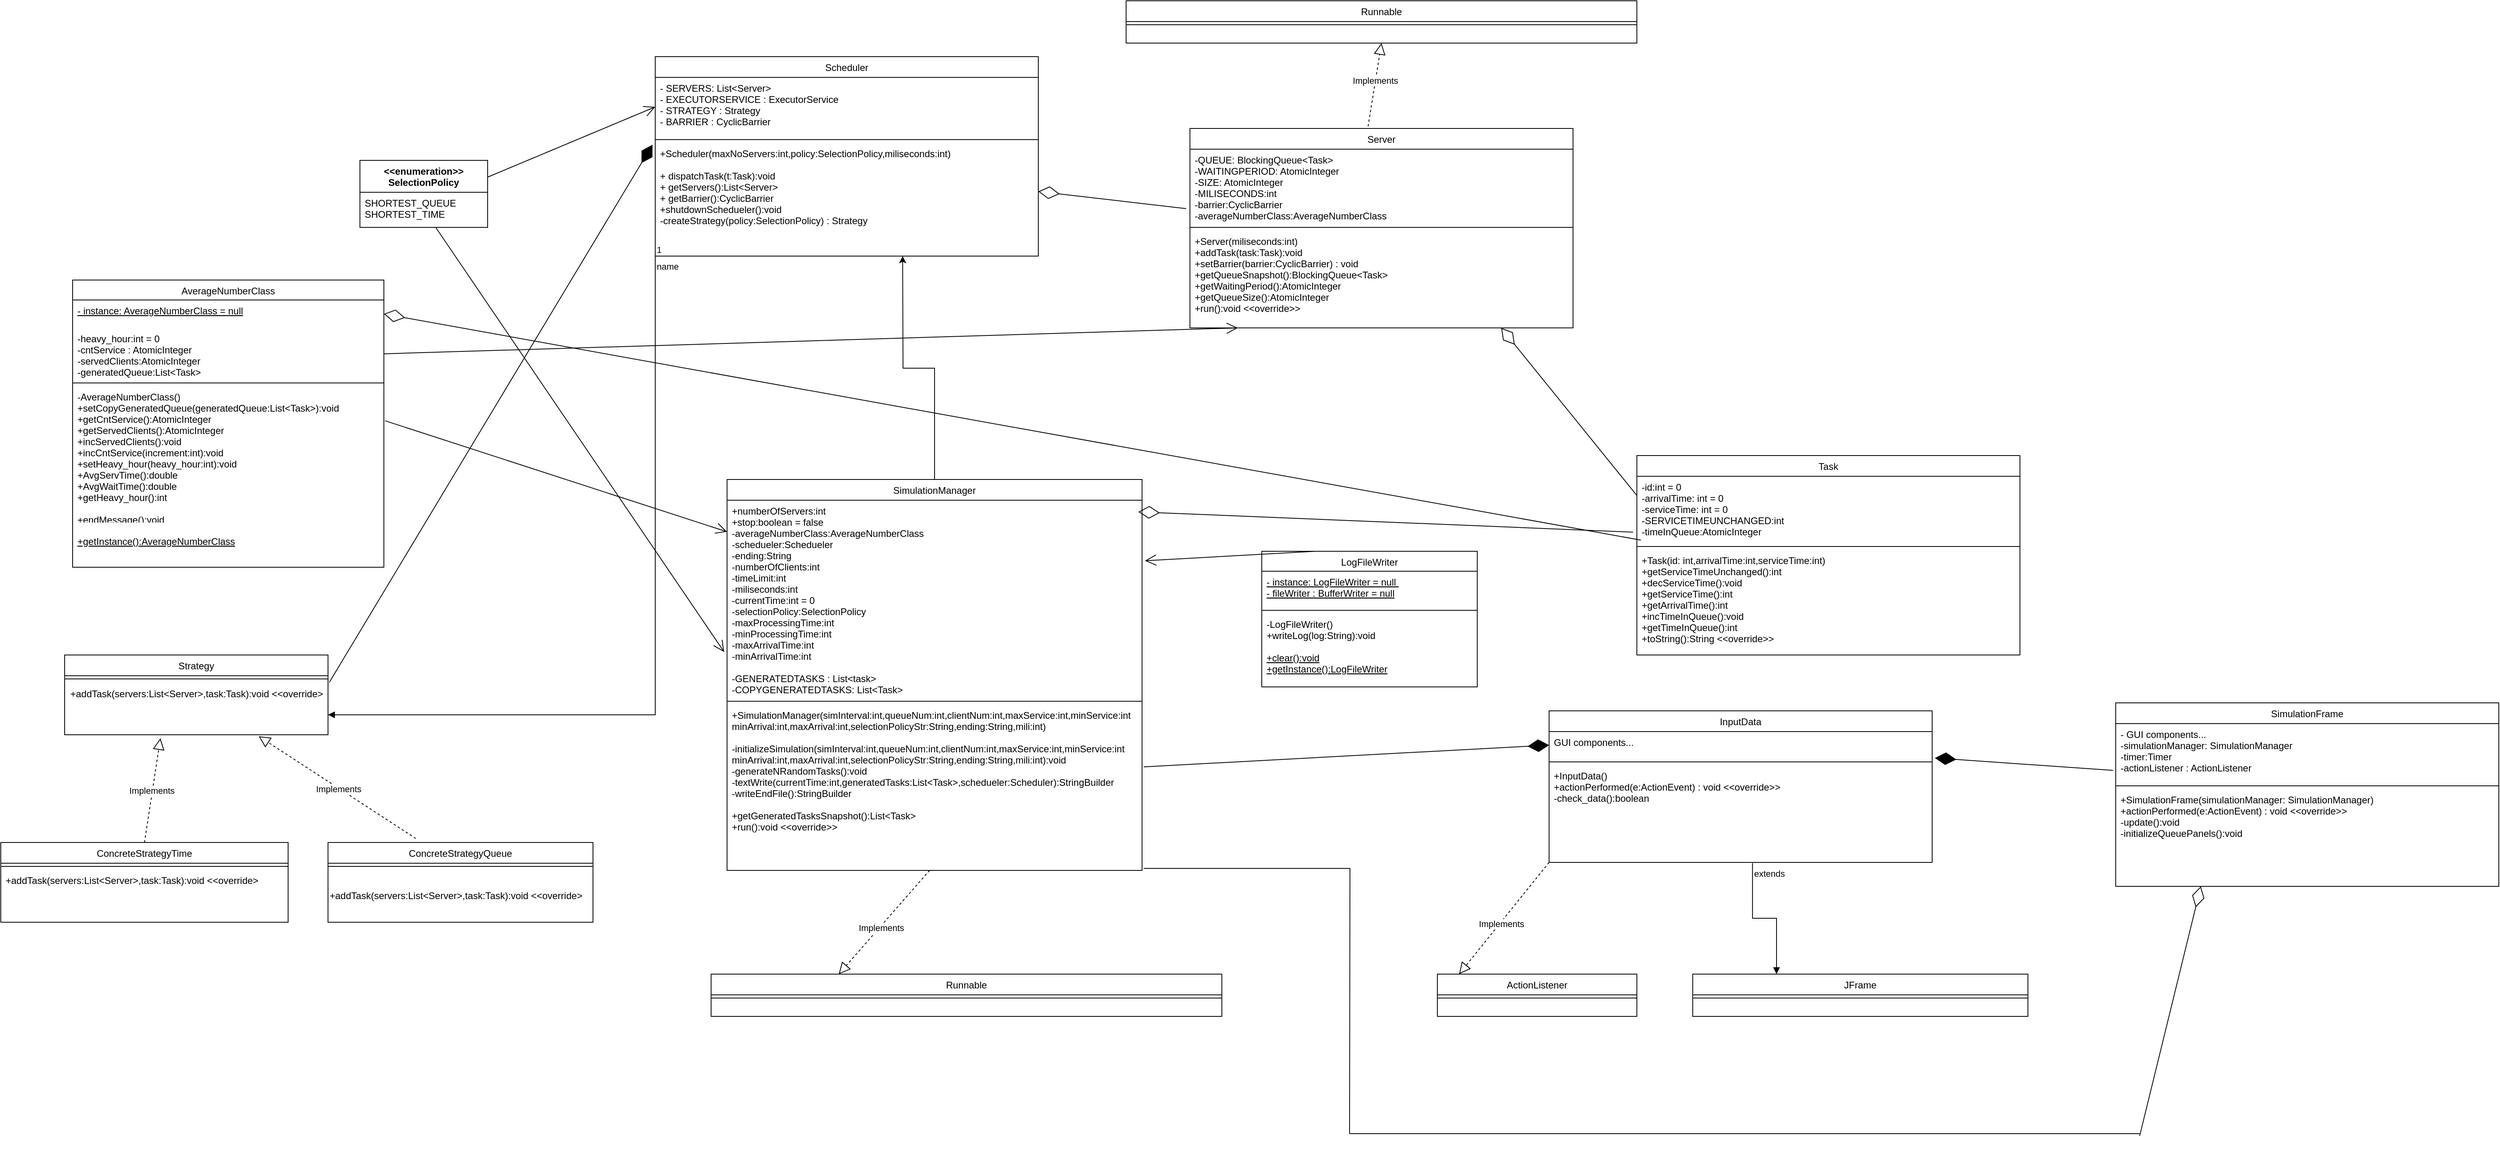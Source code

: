 <mxfile version="26.2.13">
  <diagram name="Page-1" id="sTAhs80qDEOjedhil-4w">
    <mxGraphModel dx="2378" dy="2420" grid="1" gridSize="10" guides="1" tooltips="1" connect="1" arrows="1" fold="1" page="1" pageScale="1" pageWidth="850" pageHeight="1100" math="0" shadow="0">
      <root>
        <mxCell id="0" />
        <mxCell id="1" parent="0" />
        <mxCell id="VUINq3KIlWZT9PMivlQK-1" value="Strategy" style="swimlane;fontStyle=0;align=center;verticalAlign=top;childLayout=stackLayout;horizontal=1;startSize=26;horizontalStack=0;resizeParent=1;resizeLast=0;collapsible=1;marginBottom=0;rounded=0;shadow=0;strokeWidth=1;" vertex="1" parent="1">
          <mxGeometry x="110" y="290" width="330" height="100" as="geometry">
            <mxRectangle x="230" y="140" width="160" height="26" as="alternateBounds" />
          </mxGeometry>
        </mxCell>
        <mxCell id="VUINq3KIlWZT9PMivlQK-5" value="" style="line;html=1;strokeWidth=1;align=left;verticalAlign=middle;spacingTop=-1;spacingLeft=3;spacingRight=3;rotatable=0;labelPosition=right;points=[];portConstraint=eastwest;" vertex="1" parent="VUINq3KIlWZT9PMivlQK-1">
          <mxGeometry y="26" width="330" height="8" as="geometry" />
        </mxCell>
        <mxCell id="VUINq3KIlWZT9PMivlQK-81" value="&lt;span style=&quot;text-align: left;&quot;&gt;+addTask(servers:List&amp;lt;Server&amp;gt;,task:Task):void &amp;lt;&amp;lt;override&amp;gt;&lt;/span&gt;" style="text;html=1;align=center;verticalAlign=middle;resizable=0;points=[];autosize=1;strokeColor=none;fillColor=none;" vertex="1" parent="VUINq3KIlWZT9PMivlQK-1">
          <mxGeometry y="34" width="330" height="30" as="geometry" />
        </mxCell>
        <mxCell id="VUINq3KIlWZT9PMivlQK-7" value="ConcreteStrategyTime" style="swimlane;fontStyle=0;align=center;verticalAlign=top;childLayout=stackLayout;horizontal=1;startSize=26;horizontalStack=0;resizeParent=1;resizeLast=0;collapsible=1;marginBottom=0;rounded=0;shadow=0;strokeWidth=1;" vertex="1" parent="1">
          <mxGeometry x="30" y="525" width="360" height="100" as="geometry">
            <mxRectangle x="130" y="380" width="160" height="26" as="alternateBounds" />
          </mxGeometry>
        </mxCell>
        <mxCell id="VUINq3KIlWZT9PMivlQK-9" value="" style="line;html=1;strokeWidth=1;align=left;verticalAlign=middle;spacingTop=-1;spacingLeft=3;spacingRight=3;rotatable=0;labelPosition=right;points=[];portConstraint=eastwest;" vertex="1" parent="VUINq3KIlWZT9PMivlQK-7">
          <mxGeometry y="26" width="360" height="8" as="geometry" />
        </mxCell>
        <mxCell id="VUINq3KIlWZT9PMivlQK-10" value="+addTask(servers:List&lt;Server&gt;,task:Task):void &lt;&lt;override&gt;" style="text;align=left;verticalAlign=top;spacingLeft=4;spacingRight=4;overflow=hidden;rotatable=0;points=[[0,0.5],[1,0.5]];portConstraint=eastwest;fontStyle=0" vertex="1" parent="VUINq3KIlWZT9PMivlQK-7">
          <mxGeometry y="34" width="360" height="62" as="geometry" />
        </mxCell>
        <mxCell id="VUINq3KIlWZT9PMivlQK-11" value="ConcreteStrategyQueue" style="swimlane;fontStyle=0;align=center;verticalAlign=top;childLayout=stackLayout;horizontal=1;startSize=26;horizontalStack=0;resizeParent=1;resizeLast=0;collapsible=1;marginBottom=0;rounded=0;shadow=0;strokeWidth=1;" vertex="1" parent="1">
          <mxGeometry x="440" y="525" width="332" height="100" as="geometry">
            <mxRectangle x="340" y="380" width="170" height="26" as="alternateBounds" />
          </mxGeometry>
        </mxCell>
        <mxCell id="VUINq3KIlWZT9PMivlQK-13" value="" style="line;html=1;strokeWidth=1;align=left;verticalAlign=middle;spacingTop=-1;spacingLeft=3;spacingRight=3;rotatable=0;labelPosition=right;points=[];portConstraint=eastwest;" vertex="1" parent="VUINq3KIlWZT9PMivlQK-11">
          <mxGeometry y="26" width="332" height="8" as="geometry" />
        </mxCell>
        <mxCell id="VUINq3KIlWZT9PMivlQK-14" value="&lt;span style=&quot;text-wrap-mode: nowrap;&quot;&gt;+addTask(servers:List&amp;lt;Server&amp;gt;,task:Task):void &amp;lt;&amp;lt;override&amp;gt;&lt;/span&gt;" style="text;html=1;align=left;verticalAlign=middle;whiteSpace=wrap;rounded=0;" vertex="1" parent="VUINq3KIlWZT9PMivlQK-11">
          <mxGeometry y="34" width="332" height="66" as="geometry" />
        </mxCell>
        <mxCell id="VUINq3KIlWZT9PMivlQK-95" style="edgeStyle=orthogonalEdgeStyle;rounded=0;orthogonalLoop=1;jettySize=auto;html=1;" edge="1" parent="1" source="VUINq3KIlWZT9PMivlQK-16">
          <mxGeometry relative="1" as="geometry">
            <mxPoint x="1160" y="-210" as="targetPoint" />
          </mxGeometry>
        </mxCell>
        <mxCell id="VUINq3KIlWZT9PMivlQK-16" value="SimulationManager" style="swimlane;fontStyle=0;align=center;verticalAlign=top;childLayout=stackLayout;horizontal=1;startSize=26;horizontalStack=0;resizeParent=1;resizeLast=0;collapsible=1;marginBottom=0;rounded=0;shadow=0;strokeWidth=1;" vertex="1" parent="1">
          <mxGeometry x="940" y="70" width="520" height="490" as="geometry">
            <mxRectangle x="550" y="140" width="160" height="26" as="alternateBounds" />
          </mxGeometry>
        </mxCell>
        <mxCell id="VUINq3KIlWZT9PMivlQK-18" value="+numberOfServers:int&#xa;+stop:boolean = false&#xa;-averageNumberClass:AverageNumberClass&#xa;-schedueler:Schedueler&#xa;-ending:String&#xa;-numberOfClients:int&#xa;-timeLimit:int&#xa;-miliseconds:int&#xa;-currentTime:int = 0 &#xa;-selectionPolicy:SelectionPolicy&#xa;-maxProcessingTime:int&#xa;-minProcessingTime:int&#xa;-maxArrivalTime:int&#xa;-minArrivalTime:int&#xa;&#xa;-GENERATEDTASKS : List&lt;task&gt;&#xa;-COPYGENERATEDTASKS: List&lt;Task&gt;" style="text;align=left;verticalAlign=top;spacingLeft=4;spacingRight=4;overflow=hidden;rotatable=0;points=[[0,0.5],[1,0.5]];portConstraint=eastwest;rounded=0;shadow=0;html=0;" vertex="1" parent="VUINq3KIlWZT9PMivlQK-16">
          <mxGeometry y="26" width="520" height="248" as="geometry" />
        </mxCell>
        <mxCell id="VUINq3KIlWZT9PMivlQK-19" value="" style="line;html=1;strokeWidth=1;align=left;verticalAlign=middle;spacingTop=-1;spacingLeft=3;spacingRight=3;rotatable=0;labelPosition=right;points=[];portConstraint=eastwest;" vertex="1" parent="VUINq3KIlWZT9PMivlQK-16">
          <mxGeometry y="274" width="520" height="8" as="geometry" />
        </mxCell>
        <mxCell id="VUINq3KIlWZT9PMivlQK-20" value="+SimulationManager(simInterval:int,queueNum:int,clientNum:int,maxService:int,minService:int&#xa;minArrival:int,maxArrival:int,selectionPolicyStr:String,ending:String,mili:int)&#xa;&#xa;-initializeSimulation(simInterval:int,queueNum:int,clientNum:int,maxService:int,minService:int&#xa;minArrival:int,maxArrival:int,selectionPolicyStr:String,ending:String,mili:int):void&#xa;-generateNRandomTasks():void&#xa;-textWrite(currentTime:int,generatedTasks:List&lt;Task&gt;,schedueler:Scheduler):StringBuilder&#xa;-writeEndFile():StringBuilder&#xa;&#xa;+getGeneratedTasksSnapshot():List&lt;Task&gt;&#xa;+run():void &lt;&lt;override&gt;&gt;&#xa;&#xa;" style="text;align=left;verticalAlign=top;spacingLeft=4;spacingRight=4;overflow=hidden;rotatable=0;points=[[0,0.5],[1,0.5]];portConstraint=eastwest;" vertex="1" parent="VUINq3KIlWZT9PMivlQK-16">
          <mxGeometry y="282" width="520" height="208" as="geometry" />
        </mxCell>
        <mxCell id="VUINq3KIlWZT9PMivlQK-32" value="Scheduler" style="swimlane;fontStyle=0;align=center;verticalAlign=top;childLayout=stackLayout;horizontal=1;startSize=26;horizontalStack=0;resizeParent=1;resizeLast=0;collapsible=1;marginBottom=0;rounded=0;shadow=0;strokeWidth=1;" vertex="1" parent="1">
          <mxGeometry x="850" y="-460" width="480" height="250" as="geometry">
            <mxRectangle x="550" y="140" width="160" height="26" as="alternateBounds" />
          </mxGeometry>
        </mxCell>
        <mxCell id="VUINq3KIlWZT9PMivlQK-33" value="- SERVERS: List&lt;Server&gt;&#xa;- EXECUTORSERVICE : ExecutorService&#xa;- STRATEGY : Strategy&#xa;- BARRIER : CyclicBarrier" style="text;align=left;verticalAlign=top;spacingLeft=4;spacingRight=4;overflow=hidden;rotatable=0;points=[[0,0.5],[1,0.5]];portConstraint=eastwest;rounded=0;shadow=0;html=0;" vertex="1" parent="VUINq3KIlWZT9PMivlQK-32">
          <mxGeometry y="26" width="480" height="74" as="geometry" />
        </mxCell>
        <mxCell id="VUINq3KIlWZT9PMivlQK-34" value="" style="line;html=1;strokeWidth=1;align=left;verticalAlign=middle;spacingTop=-1;spacingLeft=3;spacingRight=3;rotatable=0;labelPosition=right;points=[];portConstraint=eastwest;" vertex="1" parent="VUINq3KIlWZT9PMivlQK-32">
          <mxGeometry y="100" width="480" height="8" as="geometry" />
        </mxCell>
        <mxCell id="VUINq3KIlWZT9PMivlQK-35" value="+Scheduler(maxNoServers:int,policy:SelectionPolicy,miliseconds:int)&#xa;&#xa;+ dispatchTask(t:Task):void&#xa;+ getServers():List&lt;Server&gt;&#xa;+ getBarrier():CyclicBarrier&#xa;+shutdownSchedueler():void&#xa;-createStrategy(policy:SelectionPolicy) : Strategy  &#xa;&#xa;" style="text;align=left;verticalAlign=top;spacingLeft=4;spacingRight=4;overflow=hidden;rotatable=0;points=[[0,0.5],[1,0.5]];portConstraint=eastwest;" vertex="1" parent="VUINq3KIlWZT9PMivlQK-32">
          <mxGeometry y="108" width="480" height="122" as="geometry" />
        </mxCell>
        <mxCell id="VUINq3KIlWZT9PMivlQK-37" value="LogFileWriter" style="swimlane;fontStyle=0;align=center;verticalAlign=top;childLayout=stackLayout;horizontal=1;startSize=25;horizontalStack=0;resizeParent=1;resizeLast=0;collapsible=1;marginBottom=0;rounded=0;shadow=0;strokeWidth=1;" vertex="1" parent="1">
          <mxGeometry x="1610" y="160" width="270" height="170" as="geometry">
            <mxRectangle x="550" y="140" width="160" height="26" as="alternateBounds" />
          </mxGeometry>
        </mxCell>
        <mxCell id="VUINq3KIlWZT9PMivlQK-38" value="- instance: LogFileWriter = null &#xa;- fileWriter : BufferWriter = null&#xa;" style="text;align=left;verticalAlign=top;spacingLeft=4;spacingRight=4;overflow=hidden;rotatable=0;points=[[0,0.5],[1,0.5]];portConstraint=eastwest;rounded=0;shadow=0;html=0;fontStyle=4" vertex="1" parent="VUINq3KIlWZT9PMivlQK-37">
          <mxGeometry y="25" width="270" height="45" as="geometry" />
        </mxCell>
        <mxCell id="VUINq3KIlWZT9PMivlQK-39" value="" style="line;html=1;strokeWidth=1;align=left;verticalAlign=middle;spacingTop=-1;spacingLeft=3;spacingRight=3;rotatable=0;labelPosition=right;points=[];portConstraint=eastwest;" vertex="1" parent="VUINq3KIlWZT9PMivlQK-37">
          <mxGeometry y="70" width="270" height="8" as="geometry" />
        </mxCell>
        <mxCell id="VUINq3KIlWZT9PMivlQK-40" value="-LogFileWriter()&#xa;+writeLog(log:String):void&#xa;&#xa;" style="text;align=left;verticalAlign=top;spacingLeft=4;spacingRight=4;overflow=hidden;rotatable=0;points=[[0,0.5],[1,0.5]];portConstraint=eastwest;fontStyle=0" vertex="1" parent="VUINq3KIlWZT9PMivlQK-37">
          <mxGeometry y="78" width="270" height="42" as="geometry" />
        </mxCell>
        <mxCell id="VUINq3KIlWZT9PMivlQK-72" value="+clear():void&#xa;+getInstance():LogFileWriter" style="text;align=left;verticalAlign=top;spacingLeft=4;spacingRight=4;overflow=hidden;rotatable=0;points=[[0,0.5],[1,0.5]];portConstraint=eastwest;fontStyle=4" vertex="1" parent="VUINq3KIlWZT9PMivlQK-37">
          <mxGeometry y="120" width="270" height="50" as="geometry" />
        </mxCell>
        <mxCell id="VUINq3KIlWZT9PMivlQK-46" value="Server" style="swimlane;fontStyle=0;align=center;verticalAlign=top;childLayout=stackLayout;horizontal=1;startSize=26;horizontalStack=0;resizeParent=1;resizeLast=0;collapsible=1;marginBottom=0;rounded=0;shadow=0;strokeWidth=1;" vertex="1" parent="1">
          <mxGeometry x="1520" y="-370" width="480" height="250" as="geometry">
            <mxRectangle x="550" y="140" width="160" height="26" as="alternateBounds" />
          </mxGeometry>
        </mxCell>
        <mxCell id="VUINq3KIlWZT9PMivlQK-47" value="-QUEUE: BlockingQueue&lt;Task&gt;&#xa;-WAITINGPERIOD: AtomicInteger&#xa;-SIZE: AtomicInteger&#xa;-MILISECONDS:int&#xa;-barrier:CyclicBarrier&#xa;-averageNumberClass:AverageNumberClass" style="text;align=left;verticalAlign=top;spacingLeft=4;spacingRight=4;overflow=hidden;rotatable=0;points=[[0,0.5],[1,0.5]];portConstraint=eastwest;rounded=0;shadow=0;html=0;" vertex="1" parent="VUINq3KIlWZT9PMivlQK-46">
          <mxGeometry y="26" width="480" height="94" as="geometry" />
        </mxCell>
        <mxCell id="VUINq3KIlWZT9PMivlQK-48" value="" style="line;html=1;strokeWidth=1;align=left;verticalAlign=middle;spacingTop=-1;spacingLeft=3;spacingRight=3;rotatable=0;labelPosition=right;points=[];portConstraint=eastwest;" vertex="1" parent="VUINq3KIlWZT9PMivlQK-46">
          <mxGeometry y="120" width="480" height="8" as="geometry" />
        </mxCell>
        <mxCell id="VUINq3KIlWZT9PMivlQK-49" value="+Server(miliseconds:int)&#xa;+addTask(task:Task):void&#xa;+setBarrier(barrier:CyclicBarrier) : void&#xa;+getQueueSnapshot():BlockingQueue&lt;Task&gt;&#xa;+getWaitingPeriod():AtomicInteger&#xa;+getQueueSize():AtomicInteger&#xa;+run():void &lt;&lt;override&gt;&gt;&#xa;&#xa;&#xa;&#xa;&#xa;" style="text;align=left;verticalAlign=top;spacingLeft=4;spacingRight=4;overflow=hidden;rotatable=0;points=[[0,0.5],[1,0.5]];portConstraint=eastwest;" vertex="1" parent="VUINq3KIlWZT9PMivlQK-46">
          <mxGeometry y="128" width="480" height="102" as="geometry" />
        </mxCell>
        <mxCell id="VUINq3KIlWZT9PMivlQK-52" value="Task&#xa;" style="swimlane;fontStyle=0;align=center;verticalAlign=top;childLayout=stackLayout;horizontal=1;startSize=26;horizontalStack=0;resizeParent=1;resizeLast=0;collapsible=1;marginBottom=0;rounded=0;shadow=0;strokeWidth=1;" vertex="1" parent="1">
          <mxGeometry x="2080" y="40" width="480" height="250" as="geometry">
            <mxRectangle x="550" y="140" width="160" height="26" as="alternateBounds" />
          </mxGeometry>
        </mxCell>
        <mxCell id="VUINq3KIlWZT9PMivlQK-53" value="-id:int = 0 &#xa;-arrivalTime: int = 0&#xa;-serviceTime: int = 0&#xa;-SERVICETIMEUNCHANGED:int&#xa;-timeInQueue:AtomicInteger&#xa;" style="text;align=left;verticalAlign=top;spacingLeft=4;spacingRight=4;overflow=hidden;rotatable=0;points=[[0,0.5],[1,0.5]];portConstraint=eastwest;rounded=0;shadow=0;html=0;" vertex="1" parent="VUINq3KIlWZT9PMivlQK-52">
          <mxGeometry y="26" width="480" height="84" as="geometry" />
        </mxCell>
        <mxCell id="VUINq3KIlWZT9PMivlQK-54" value="" style="line;html=1;strokeWidth=1;align=left;verticalAlign=middle;spacingTop=-1;spacingLeft=3;spacingRight=3;rotatable=0;labelPosition=right;points=[];portConstraint=eastwest;" vertex="1" parent="VUINq3KIlWZT9PMivlQK-52">
          <mxGeometry y="110" width="480" height="8" as="geometry" />
        </mxCell>
        <mxCell id="VUINq3KIlWZT9PMivlQK-55" value="+Task(id: int,arrivalTime:int,serviceTime:int)&#xa;+getServiceTimeUnchanged():int&#xa;+decServiceTime():void&#xa;+getServiceTime():int&#xa;+getArrivalTime():int&#xa;+incTimeInQueue():void&#xa;+getTimeInQueue():int&#xa;+toString():String &lt;&lt;override&gt;&gt;&#xa;&#xa;" style="text;align=left;verticalAlign=top;spacingLeft=4;spacingRight=4;overflow=hidden;rotatable=0;points=[[0,0.5],[1,0.5]];portConstraint=eastwest;" vertex="1" parent="VUINq3KIlWZT9PMivlQK-52">
          <mxGeometry y="118" width="480" height="132" as="geometry" />
        </mxCell>
        <mxCell id="VUINq3KIlWZT9PMivlQK-62" value="" style="endArrow=diamondThin;endFill=0;endSize=24;html=1;rounded=0;exitX=0;exitY=0.286;exitDx=0;exitDy=0;exitPerimeter=0;" edge="1" parent="1" source="VUINq3KIlWZT9PMivlQK-53">
          <mxGeometry width="160" relative="1" as="geometry">
            <mxPoint x="2070" y="140" as="sourcePoint" />
            <mxPoint x="1910" y="-120" as="targetPoint" />
          </mxGeometry>
        </mxCell>
        <mxCell id="VUINq3KIlWZT9PMivlQK-65" value="Runnable" style="swimlane;fontStyle=0;align=center;verticalAlign=top;childLayout=stackLayout;horizontal=1;startSize=26;horizontalStack=0;resizeParent=1;resizeLast=0;collapsible=1;marginBottom=0;rounded=0;shadow=0;strokeWidth=1;" vertex="1" parent="1">
          <mxGeometry x="1440" y="-530" width="640" height="53" as="geometry">
            <mxRectangle x="550" y="140" width="160" height="26" as="alternateBounds" />
          </mxGeometry>
        </mxCell>
        <mxCell id="VUINq3KIlWZT9PMivlQK-67" value="" style="line;html=1;strokeWidth=1;align=left;verticalAlign=middle;spacingTop=-1;spacingLeft=3;spacingRight=3;rotatable=0;labelPosition=right;points=[];portConstraint=eastwest;" vertex="1" parent="VUINq3KIlWZT9PMivlQK-65">
          <mxGeometry y="26" width="640" height="8" as="geometry" />
        </mxCell>
        <mxCell id="VUINq3KIlWZT9PMivlQK-69" value="" style="endArrow=block;dashed=1;endFill=0;endSize=12;html=1;rounded=0;exitX=0.465;exitY=-0.01;exitDx=0;exitDy=0;exitPerimeter=0;entryX=0.5;entryY=1;entryDx=0;entryDy=0;" edge="1" parent="1" source="VUINq3KIlWZT9PMivlQK-46" target="VUINq3KIlWZT9PMivlQK-65">
          <mxGeometry width="160" relative="1" as="geometry">
            <mxPoint x="1790" y="-520" as="sourcePoint" />
            <mxPoint x="1950" y="-520" as="targetPoint" />
          </mxGeometry>
        </mxCell>
        <mxCell id="VUINq3KIlWZT9PMivlQK-71" value="Implements" style="edgeLabel;html=1;align=center;verticalAlign=middle;resizable=0;points=[];" vertex="1" connectable="0" parent="VUINq3KIlWZT9PMivlQK-69">
          <mxGeometry x="0.092" y="1" relative="1" as="geometry">
            <mxPoint as="offset" />
          </mxGeometry>
        </mxCell>
        <mxCell id="VUINq3KIlWZT9PMivlQK-76" value="" style="endArrow=block;dashed=1;endFill=0;endSize=12;html=1;rounded=0;exitX=0.5;exitY=0;exitDx=0;exitDy=0;entryX=0.25;entryY=1.066;entryDx=0;entryDy=0;entryPerimeter=0;" edge="1" parent="1" source="VUINq3KIlWZT9PMivlQK-7">
          <mxGeometry width="160" relative="1" as="geometry">
            <mxPoint x="140" y="540" as="sourcePoint" />
            <mxPoint x="230.0" y="394.356" as="targetPoint" />
          </mxGeometry>
        </mxCell>
        <mxCell id="VUINq3KIlWZT9PMivlQK-78" value="Implements" style="edgeLabel;html=1;align=center;verticalAlign=middle;resizable=0;points=[];" vertex="1" connectable="0" parent="VUINq3KIlWZT9PMivlQK-76">
          <mxGeometry x="-0.011" y="1" relative="1" as="geometry">
            <mxPoint as="offset" />
          </mxGeometry>
        </mxCell>
        <mxCell id="VUINq3KIlWZT9PMivlQK-77" value="" style="endArrow=block;dashed=1;endFill=0;endSize=12;html=1;rounded=0;entryX=0.69;entryY=1.028;entryDx=0;entryDy=0;entryPerimeter=0;" edge="1" parent="1">
          <mxGeometry width="160" relative="1" as="geometry">
            <mxPoint x="550" y="520" as="sourcePoint" />
            <mxPoint x="353.2" y="391.848" as="targetPoint" />
          </mxGeometry>
        </mxCell>
        <mxCell id="VUINq3KIlWZT9PMivlQK-79" value="Implements" style="edgeLabel;html=1;align=center;verticalAlign=middle;resizable=0;points=[];" vertex="1" connectable="0" parent="VUINq3KIlWZT9PMivlQK-77">
          <mxGeometry x="-0.017" y="1" relative="1" as="geometry">
            <mxPoint as="offset" />
          </mxGeometry>
        </mxCell>
        <mxCell id="VUINq3KIlWZT9PMivlQK-82" value="AverageNumberClass" style="swimlane;fontStyle=0;align=center;verticalAlign=top;childLayout=stackLayout;horizontal=1;startSize=25;horizontalStack=0;resizeParent=1;resizeLast=0;collapsible=1;marginBottom=0;rounded=0;shadow=0;strokeWidth=1;" vertex="1" parent="1">
          <mxGeometry x="120" y="-180" width="390" height="360" as="geometry">
            <mxRectangle x="550" y="140" width="160" height="26" as="alternateBounds" />
          </mxGeometry>
        </mxCell>
        <mxCell id="VUINq3KIlWZT9PMivlQK-83" value="- instance: AverageNumberClass = null&#xa; &#xa;&#xa;" style="text;align=left;verticalAlign=top;spacingLeft=4;spacingRight=4;overflow=hidden;rotatable=0;points=[[0,0.5],[1,0.5]];portConstraint=eastwest;rounded=0;shadow=0;html=0;fontStyle=4" vertex="1" parent="VUINq3KIlWZT9PMivlQK-82">
          <mxGeometry y="25" width="390" height="35" as="geometry" />
        </mxCell>
        <mxCell id="VUINq3KIlWZT9PMivlQK-87" value="-heavy_hour:int = 0 &#xa;-cntService : AtomicInteger&#xa;-servedClients:AtomicInteger&#xa;-generatedQueue:List&lt;Task&gt;" style="text;align=left;verticalAlign=top;spacingLeft=4;spacingRight=4;overflow=hidden;rotatable=0;points=[[0,0.5],[1,0.5]];portConstraint=eastwest;rounded=0;shadow=0;html=0;fontStyle=0" vertex="1" parent="VUINq3KIlWZT9PMivlQK-82">
          <mxGeometry y="60" width="390" height="65" as="geometry" />
        </mxCell>
        <mxCell id="VUINq3KIlWZT9PMivlQK-84" value="" style="line;html=1;strokeWidth=1;align=left;verticalAlign=middle;spacingTop=-1;spacingLeft=3;spacingRight=3;rotatable=0;labelPosition=right;points=[];portConstraint=eastwest;" vertex="1" parent="VUINq3KIlWZT9PMivlQK-82">
          <mxGeometry y="125" width="390" height="8" as="geometry" />
        </mxCell>
        <mxCell id="VUINq3KIlWZT9PMivlQK-85" value="-AverageNumberClass()&#xa;+setCopyGeneratedQueue(generatedQueue:List&lt;Task&gt;):void&#xa;+getCntService():AtomicInteger&#xa;+getServedClients():AtomicInteger&#xa;+incServedClients():void&#xa;+incCntService(increment:int):void&#xa;+setHeavy_hour(heavy_hour:int):void&#xa;+AvgServTime():double&#xa;+AvgWaitTime():double&#xa;+getHeavy_hour():int&#xa;&#xa;+endMessage():void" style="text;align=left;verticalAlign=top;spacingLeft=4;spacingRight=4;overflow=hidden;rotatable=0;points=[[0,0.5],[1,0.5]];portConstraint=eastwest;fontStyle=0" vertex="1" parent="VUINq3KIlWZT9PMivlQK-82">
          <mxGeometry y="133" width="390" height="167" as="geometry" />
        </mxCell>
        <mxCell id="VUINq3KIlWZT9PMivlQK-86" value="&#xa;+getInstance():AverageNumberClass" style="text;align=left;verticalAlign=top;spacingLeft=4;spacingRight=4;overflow=hidden;rotatable=0;points=[[0,0.5],[1,0.5]];portConstraint=eastwest;fontStyle=4" vertex="1" parent="VUINq3KIlWZT9PMivlQK-82">
          <mxGeometry y="300" width="390" height="60" as="geometry" />
        </mxCell>
        <mxCell id="VUINq3KIlWZT9PMivlQK-89" value="&amp;lt;&amp;lt;enumeration&amp;gt;&amp;gt;&lt;div&gt;SelectionPolicy&lt;br&gt;&lt;div&gt;&lt;br&gt;&lt;/div&gt;&lt;/div&gt;" style="swimlane;fontStyle=1;align=center;verticalAlign=top;childLayout=stackLayout;horizontal=1;startSize=40;horizontalStack=0;resizeParent=1;resizeParentMax=0;resizeLast=0;collapsible=1;marginBottom=0;whiteSpace=wrap;html=1;" vertex="1" parent="1">
          <mxGeometry x="480" y="-330" width="160" height="84" as="geometry" />
        </mxCell>
        <mxCell id="VUINq3KIlWZT9PMivlQK-90" value="SHORTEST_QUEUE&lt;div&gt;SHORTEST_TIME&lt;/div&gt;" style="text;strokeColor=none;fillColor=none;align=left;verticalAlign=top;spacingLeft=4;spacingRight=4;overflow=hidden;rotatable=0;points=[[0,0.5],[1,0.5]];portConstraint=eastwest;whiteSpace=wrap;html=1;" vertex="1" parent="VUINq3KIlWZT9PMivlQK-89">
          <mxGeometry y="40" width="160" height="44" as="geometry" />
        </mxCell>
        <mxCell id="VUINq3KIlWZT9PMivlQK-93" value="name" style="endArrow=block;endFill=1;html=1;edgeStyle=orthogonalEdgeStyle;align=left;verticalAlign=top;rounded=0;exitX=0;exitY=1;exitDx=0;exitDy=0;entryX=1;entryY=0.75;entryDx=0;entryDy=0;" edge="1" parent="1" source="VUINq3KIlWZT9PMivlQK-32" target="VUINq3KIlWZT9PMivlQK-1">
          <mxGeometry x="-1" relative="1" as="geometry">
            <mxPoint x="750" y="20" as="sourcePoint" />
            <mxPoint x="910" y="20" as="targetPoint" />
          </mxGeometry>
        </mxCell>
        <mxCell id="VUINq3KIlWZT9PMivlQK-94" value="1" style="edgeLabel;resizable=0;html=1;align=left;verticalAlign=bottom;" connectable="0" vertex="1" parent="VUINq3KIlWZT9PMivlQK-93">
          <mxGeometry x="-1" relative="1" as="geometry" />
        </mxCell>
        <mxCell id="VUINq3KIlWZT9PMivlQK-96" value="Runnable" style="swimlane;fontStyle=0;align=center;verticalAlign=top;childLayout=stackLayout;horizontal=1;startSize=26;horizontalStack=0;resizeParent=1;resizeLast=0;collapsible=1;marginBottom=0;rounded=0;shadow=0;strokeWidth=1;" vertex="1" parent="1">
          <mxGeometry x="920" y="690" width="640" height="53" as="geometry">
            <mxRectangle x="550" y="140" width="160" height="26" as="alternateBounds" />
          </mxGeometry>
        </mxCell>
        <mxCell id="VUINq3KIlWZT9PMivlQK-97" value="" style="line;html=1;strokeWidth=1;align=left;verticalAlign=middle;spacingTop=-1;spacingLeft=3;spacingRight=3;rotatable=0;labelPosition=right;points=[];portConstraint=eastwest;" vertex="1" parent="VUINq3KIlWZT9PMivlQK-96">
          <mxGeometry y="26" width="640" height="8" as="geometry" />
        </mxCell>
        <mxCell id="VUINq3KIlWZT9PMivlQK-98" value="" style="endArrow=block;dashed=1;endFill=0;endSize=12;html=1;rounded=0;entryX=0.25;entryY=0;entryDx=0;entryDy=0;exitX=0.488;exitY=1;exitDx=0;exitDy=0;exitPerimeter=0;" edge="1" parent="1" source="VUINq3KIlWZT9PMivlQK-20" target="VUINq3KIlWZT9PMivlQK-96">
          <mxGeometry width="160" relative="1" as="geometry">
            <mxPoint x="1140" y="520" as="sourcePoint" />
            <mxPoint x="1275" y="530" as="targetPoint" />
          </mxGeometry>
        </mxCell>
        <mxCell id="VUINq3KIlWZT9PMivlQK-99" value="Implements" style="edgeLabel;html=1;align=center;verticalAlign=middle;resizable=0;points=[];" vertex="1" connectable="0" parent="VUINq3KIlWZT9PMivlQK-98">
          <mxGeometry x="0.092" y="1" relative="1" as="geometry">
            <mxPoint as="offset" />
          </mxGeometry>
        </mxCell>
        <mxCell id="VUINq3KIlWZT9PMivlQK-100" value="InputData" style="swimlane;fontStyle=0;align=center;verticalAlign=top;childLayout=stackLayout;horizontal=1;startSize=26;horizontalStack=0;resizeParent=1;resizeLast=0;collapsible=1;marginBottom=0;rounded=0;shadow=0;strokeWidth=1;" vertex="1" parent="1">
          <mxGeometry x="1970" y="360" width="480" height="190" as="geometry">
            <mxRectangle x="550" y="140" width="160" height="26" as="alternateBounds" />
          </mxGeometry>
        </mxCell>
        <mxCell id="VUINq3KIlWZT9PMivlQK-101" value="GUI components..." style="text;align=left;verticalAlign=top;spacingLeft=4;spacingRight=4;overflow=hidden;rotatable=0;points=[[0,0.5],[1,0.5]];portConstraint=eastwest;rounded=0;shadow=0;html=0;" vertex="1" parent="VUINq3KIlWZT9PMivlQK-100">
          <mxGeometry y="26" width="480" height="34" as="geometry" />
        </mxCell>
        <mxCell id="VUINq3KIlWZT9PMivlQK-102" value="" style="line;html=1;strokeWidth=1;align=left;verticalAlign=middle;spacingTop=-1;spacingLeft=3;spacingRight=3;rotatable=0;labelPosition=right;points=[];portConstraint=eastwest;" vertex="1" parent="VUINq3KIlWZT9PMivlQK-100">
          <mxGeometry y="60" width="480" height="8" as="geometry" />
        </mxCell>
        <mxCell id="VUINq3KIlWZT9PMivlQK-103" value="+InputData()&#xa;+actionPerformed(e:ActionEvent) : void &lt;&lt;override&gt;&gt;&#xa;-check_data():boolean  &#xa;&#xa;" style="text;align=left;verticalAlign=top;spacingLeft=4;spacingRight=4;overflow=hidden;rotatable=0;points=[[0,0.5],[1,0.5]];portConstraint=eastwest;" vertex="1" parent="VUINq3KIlWZT9PMivlQK-100">
          <mxGeometry y="68" width="480" height="122" as="geometry" />
        </mxCell>
        <mxCell id="VUINq3KIlWZT9PMivlQK-104" value="ActionListener" style="swimlane;fontStyle=0;align=center;verticalAlign=top;childLayout=stackLayout;horizontal=1;startSize=26;horizontalStack=0;resizeParent=1;resizeLast=0;collapsible=1;marginBottom=0;rounded=0;shadow=0;strokeWidth=1;" vertex="1" parent="1">
          <mxGeometry x="1830" y="690" width="250" height="53" as="geometry">
            <mxRectangle x="550" y="140" width="160" height="26" as="alternateBounds" />
          </mxGeometry>
        </mxCell>
        <mxCell id="VUINq3KIlWZT9PMivlQK-105" value="" style="line;html=1;strokeWidth=1;align=left;verticalAlign=middle;spacingTop=-1;spacingLeft=3;spacingRight=3;rotatable=0;labelPosition=right;points=[];portConstraint=eastwest;" vertex="1" parent="VUINq3KIlWZT9PMivlQK-104">
          <mxGeometry y="26" width="250" height="8" as="geometry" />
        </mxCell>
        <mxCell id="VUINq3KIlWZT9PMivlQK-106" value="" style="endArrow=block;dashed=1;endFill=0;endSize=12;html=1;rounded=0;entryX=0.109;entryY=0;entryDx=0;entryDy=0;exitX=0;exitY=1;exitDx=0;exitDy=0;entryPerimeter=0;" edge="1" parent="1" source="VUINq3KIlWZT9PMivlQK-100" target="VUINq3KIlWZT9PMivlQK-104">
          <mxGeometry width="160" relative="1" as="geometry">
            <mxPoint x="1864" y="470" as="sourcePoint" />
            <mxPoint x="1860" y="640" as="targetPoint" />
          </mxGeometry>
        </mxCell>
        <mxCell id="VUINq3KIlWZT9PMivlQK-107" value="Implements" style="edgeLabel;html=1;align=center;verticalAlign=middle;resizable=0;points=[];" vertex="1" connectable="0" parent="VUINq3KIlWZT9PMivlQK-106">
          <mxGeometry x="0.092" y="1" relative="1" as="geometry">
            <mxPoint as="offset" />
          </mxGeometry>
        </mxCell>
        <mxCell id="VUINq3KIlWZT9PMivlQK-108" value="JFrame" style="swimlane;fontStyle=0;align=center;verticalAlign=top;childLayout=stackLayout;horizontal=1;startSize=26;horizontalStack=0;resizeParent=1;resizeLast=0;collapsible=1;marginBottom=0;rounded=0;shadow=0;strokeWidth=1;" vertex="1" parent="1">
          <mxGeometry x="2150" y="690" width="420" height="53" as="geometry">
            <mxRectangle x="550" y="140" width="160" height="26" as="alternateBounds" />
          </mxGeometry>
        </mxCell>
        <mxCell id="VUINq3KIlWZT9PMivlQK-109" value="" style="line;html=1;strokeWidth=1;align=left;verticalAlign=middle;spacingTop=-1;spacingLeft=3;spacingRight=3;rotatable=0;labelPosition=right;points=[];portConstraint=eastwest;" vertex="1" parent="VUINq3KIlWZT9PMivlQK-108">
          <mxGeometry y="26" width="420" height="8" as="geometry" />
        </mxCell>
        <mxCell id="VUINq3KIlWZT9PMivlQK-110" value="extends" style="endArrow=block;endFill=1;html=1;edgeStyle=orthogonalEdgeStyle;align=left;verticalAlign=top;rounded=0;entryX=0.25;entryY=0;entryDx=0;entryDy=0;exitX=0.531;exitY=1.007;exitDx=0;exitDy=0;exitPerimeter=0;" edge="1" parent="1" source="VUINq3KIlWZT9PMivlQK-103" target="VUINq3KIlWZT9PMivlQK-108">
          <mxGeometry x="-1" relative="1" as="geometry">
            <mxPoint x="2230" y="610" as="sourcePoint" />
            <mxPoint x="2280" y="620" as="targetPoint" />
          </mxGeometry>
        </mxCell>
        <mxCell id="VUINq3KIlWZT9PMivlQK-113" value="SimulationFrame" style="swimlane;fontStyle=0;align=center;verticalAlign=top;childLayout=stackLayout;horizontal=1;startSize=26;horizontalStack=0;resizeParent=1;resizeLast=0;collapsible=1;marginBottom=0;rounded=0;shadow=0;strokeWidth=1;" vertex="1" parent="1">
          <mxGeometry x="2680" y="350" width="480" height="230" as="geometry">
            <mxRectangle x="550" y="140" width="160" height="26" as="alternateBounds" />
          </mxGeometry>
        </mxCell>
        <mxCell id="VUINq3KIlWZT9PMivlQK-114" value="- GUI components...&#xa;-simulationManager: SimulationManager&#xa;-timer:Timer&#xa;-actionListener : ActionListener&#xa;" style="text;align=left;verticalAlign=top;spacingLeft=4;spacingRight=4;overflow=hidden;rotatable=0;points=[[0,0.5],[1,0.5]];portConstraint=eastwest;rounded=0;shadow=0;html=0;" vertex="1" parent="VUINq3KIlWZT9PMivlQK-113">
          <mxGeometry y="26" width="480" height="74" as="geometry" />
        </mxCell>
        <mxCell id="VUINq3KIlWZT9PMivlQK-115" value="" style="line;html=1;strokeWidth=1;align=left;verticalAlign=middle;spacingTop=-1;spacingLeft=3;spacingRight=3;rotatable=0;labelPosition=right;points=[];portConstraint=eastwest;" vertex="1" parent="VUINq3KIlWZT9PMivlQK-113">
          <mxGeometry y="100" width="480" height="8" as="geometry" />
        </mxCell>
        <mxCell id="VUINq3KIlWZT9PMivlQK-116" value="+SimulationFrame(simulationManager: SimulationManager)&#xa;+actionPerformed(e:ActionEvent) : void &lt;&lt;override&gt;&gt;&#xa;-update():void &#xa;-initializeQueuePanels():void &#xa;&#xa;&#xa;" style="text;align=left;verticalAlign=top;spacingLeft=4;spacingRight=4;overflow=hidden;rotatable=0;points=[[0,0.5],[1,0.5]];portConstraint=eastwest;" vertex="1" parent="VUINq3KIlWZT9PMivlQK-113">
          <mxGeometry y="108" width="480" height="122" as="geometry" />
        </mxCell>
        <mxCell id="VUINq3KIlWZT9PMivlQK-117" value="" style="endArrow=diamondThin;endFill=1;endSize=24;html=1;rounded=0;exitX=-0.007;exitY=0.793;exitDx=0;exitDy=0;exitPerimeter=0;entryX=1.007;entryY=0.973;entryDx=0;entryDy=0;entryPerimeter=0;" edge="1" parent="1" source="VUINq3KIlWZT9PMivlQK-114" target="VUINq3KIlWZT9PMivlQK-101">
          <mxGeometry width="160" relative="1" as="geometry">
            <mxPoint x="2330" y="390" as="sourcePoint" />
            <mxPoint x="2490" y="390" as="targetPoint" />
          </mxGeometry>
        </mxCell>
        <mxCell id="VUINq3KIlWZT9PMivlQK-118" value="" style="endArrow=diamondThin;endFill=1;endSize=24;html=1;rounded=0;entryX=0;entryY=0.5;entryDx=0;entryDy=0;exitX=1.004;exitY=0.376;exitDx=0;exitDy=0;exitPerimeter=0;" edge="1" parent="1" source="VUINq3KIlWZT9PMivlQK-20" target="VUINq3KIlWZT9PMivlQK-101">
          <mxGeometry width="160" relative="1" as="geometry">
            <mxPoint x="1670" y="380" as="sourcePoint" />
            <mxPoint x="2490" y="390" as="targetPoint" />
          </mxGeometry>
        </mxCell>
        <mxCell id="VUINq3KIlWZT9PMivlQK-119" value="" style="endArrow=diamondThin;endFill=0;endSize=24;html=1;rounded=0;entryX=-0.007;entryY=0.895;entryDx=0;entryDy=0;entryPerimeter=0;" edge="1" parent="1">
          <mxGeometry width="160" relative="1" as="geometry">
            <mxPoint x="2710" y="892.81" as="sourcePoint" />
            <mxPoint x="2786.64" y="580" as="targetPoint" />
          </mxGeometry>
        </mxCell>
        <mxCell id="VUINq3KIlWZT9PMivlQK-120" value="" style="endArrow=none;html=1;edgeStyle=orthogonalEdgeStyle;rounded=0;" edge="1" parent="1">
          <mxGeometry relative="1" as="geometry">
            <mxPoint x="1720" y="890" as="sourcePoint" />
            <mxPoint x="2710" y="890" as="targetPoint" />
          </mxGeometry>
        </mxCell>
        <mxCell id="VUINq3KIlWZT9PMivlQK-124" value="" style="endArrow=none;html=1;edgeStyle=orthogonalEdgeStyle;rounded=0;exitX=1.004;exitY=0.988;exitDx=0;exitDy=0;exitPerimeter=0;" edge="1" parent="1" source="VUINq3KIlWZT9PMivlQK-20">
          <mxGeometry relative="1" as="geometry">
            <mxPoint x="1670" y="540" as="sourcePoint" />
            <mxPoint x="1720" y="890" as="targetPoint" />
          </mxGeometry>
        </mxCell>
        <mxCell id="VUINq3KIlWZT9PMivlQK-127" value="" style="endArrow=open;endFill=1;endSize=12;html=1;rounded=0;exitX=0.25;exitY=0;exitDx=0;exitDy=0;entryX=1.007;entryY=0.306;entryDx=0;entryDy=0;entryPerimeter=0;" edge="1" parent="1" source="VUINq3KIlWZT9PMivlQK-37" target="VUINq3KIlWZT9PMivlQK-18">
          <mxGeometry width="160" relative="1" as="geometry">
            <mxPoint x="1450" y="380" as="sourcePoint" />
            <mxPoint x="1500" y="50" as="targetPoint" />
          </mxGeometry>
        </mxCell>
        <mxCell id="VUINq3KIlWZT9PMivlQK-128" value="" style="endArrow=open;endFill=1;endSize=12;html=1;rounded=0;exitX=1.004;exitY=0.26;exitDx=0;exitDy=0;exitPerimeter=0;" edge="1" parent="1" source="VUINq3KIlWZT9PMivlQK-85" target="VUINq3KIlWZT9PMivlQK-18">
          <mxGeometry width="160" relative="1" as="geometry">
            <mxPoint x="1460" y="390" as="sourcePoint" />
            <mxPoint x="1382" y="270" as="targetPoint" />
          </mxGeometry>
        </mxCell>
        <mxCell id="VUINq3KIlWZT9PMivlQK-129" value="" style="endArrow=open;endFill=1;endSize=12;html=1;rounded=0;exitX=1;exitY=0.5;exitDx=0;exitDy=0;" edge="1" parent="1" source="VUINq3KIlWZT9PMivlQK-87">
          <mxGeometry width="160" relative="1" as="geometry">
            <mxPoint x="1470" y="400" as="sourcePoint" />
            <mxPoint x="1580" y="-120" as="targetPoint" />
          </mxGeometry>
        </mxCell>
        <mxCell id="VUINq3KIlWZT9PMivlQK-130" value="" style="endArrow=diamondThin;endFill=1;endSize=24;html=1;rounded=0;exitX=1.005;exitY=0.01;exitDx=0;exitDy=0;exitPerimeter=0;entryX=-0.007;entryY=0.019;entryDx=0;entryDy=0;entryPerimeter=0;" edge="1" parent="1" source="VUINq3KIlWZT9PMivlQK-81" target="VUINq3KIlWZT9PMivlQK-35">
          <mxGeometry width="160" relative="1" as="geometry">
            <mxPoint x="830" y="20" as="sourcePoint" />
            <mxPoint x="990" y="20" as="targetPoint" />
          </mxGeometry>
        </mxCell>
        <mxCell id="VUINq3KIlWZT9PMivlQK-131" value="" style="endArrow=open;endFill=1;endSize=12;html=1;rounded=0;entryX=-0.007;entryY=0.767;entryDx=0;entryDy=0;entryPerimeter=0;" edge="1" parent="1" source="VUINq3KIlWZT9PMivlQK-90" target="VUINq3KIlWZT9PMivlQK-18">
          <mxGeometry width="160" relative="1" as="geometry">
            <mxPoint x="522" y="6" as="sourcePoint" />
            <mxPoint x="950" y="96" as="targetPoint" />
          </mxGeometry>
        </mxCell>
        <mxCell id="VUINq3KIlWZT9PMivlQK-132" value="" style="endArrow=open;endFill=1;endSize=12;html=1;rounded=0;entryX=0;entryY=0.5;entryDx=0;entryDy=0;exitX=1;exitY=0.25;exitDx=0;exitDy=0;" edge="1" parent="1" source="VUINq3KIlWZT9PMivlQK-89" target="VUINq3KIlWZT9PMivlQK-33">
          <mxGeometry width="160" relative="1" as="geometry">
            <mxPoint x="587" y="-236" as="sourcePoint" />
            <mxPoint x="946" y="216" as="targetPoint" />
          </mxGeometry>
        </mxCell>
        <mxCell id="VUINq3KIlWZT9PMivlQK-133" value="" style="endArrow=diamondThin;endFill=0;endSize=24;html=1;rounded=0;entryX=1;entryY=0.5;entryDx=0;entryDy=0;exitX=-0.01;exitY=0.793;exitDx=0;exitDy=0;exitPerimeter=0;" edge="1" parent="1" source="VUINq3KIlWZT9PMivlQK-47" target="VUINq3KIlWZT9PMivlQK-35">
          <mxGeometry width="160" relative="1" as="geometry">
            <mxPoint x="1390" y="-460" as="sourcePoint" />
            <mxPoint x="849" y="204" as="targetPoint" />
          </mxGeometry>
        </mxCell>
        <mxCell id="VUINq3KIlWZT9PMivlQK-134" value="" style="endArrow=diamondThin;endFill=0;endSize=24;html=1;rounded=0;exitX=-0.01;exitY=0.834;exitDx=0;exitDy=0;entryX=0.991;entryY=0.059;entryDx=0;entryDy=0;entryPerimeter=0;exitPerimeter=0;" edge="1" parent="1" source="VUINq3KIlWZT9PMivlQK-53" target="VUINq3KIlWZT9PMivlQK-18">
          <mxGeometry width="160" relative="1" as="geometry">
            <mxPoint x="1525" y="-259" as="sourcePoint" />
            <mxPoint x="2180" y="-310" as="targetPoint" />
          </mxGeometry>
        </mxCell>
        <mxCell id="VUINq3KIlWZT9PMivlQK-135" value="" style="endArrow=diamondThin;endFill=0;endSize=24;html=1;rounded=0;exitX=-0.01;exitY=0.834;exitDx=0;exitDy=0;exitPerimeter=0;entryX=1;entryY=0.5;entryDx=0;entryDy=0;" edge="1" parent="1" target="VUINq3KIlWZT9PMivlQK-83">
          <mxGeometry width="160" relative="1" as="geometry">
            <mxPoint x="2085" y="146" as="sourcePoint" />
            <mxPoint x="1480" y="-60" as="targetPoint" />
          </mxGeometry>
        </mxCell>
      </root>
    </mxGraphModel>
  </diagram>
</mxfile>
